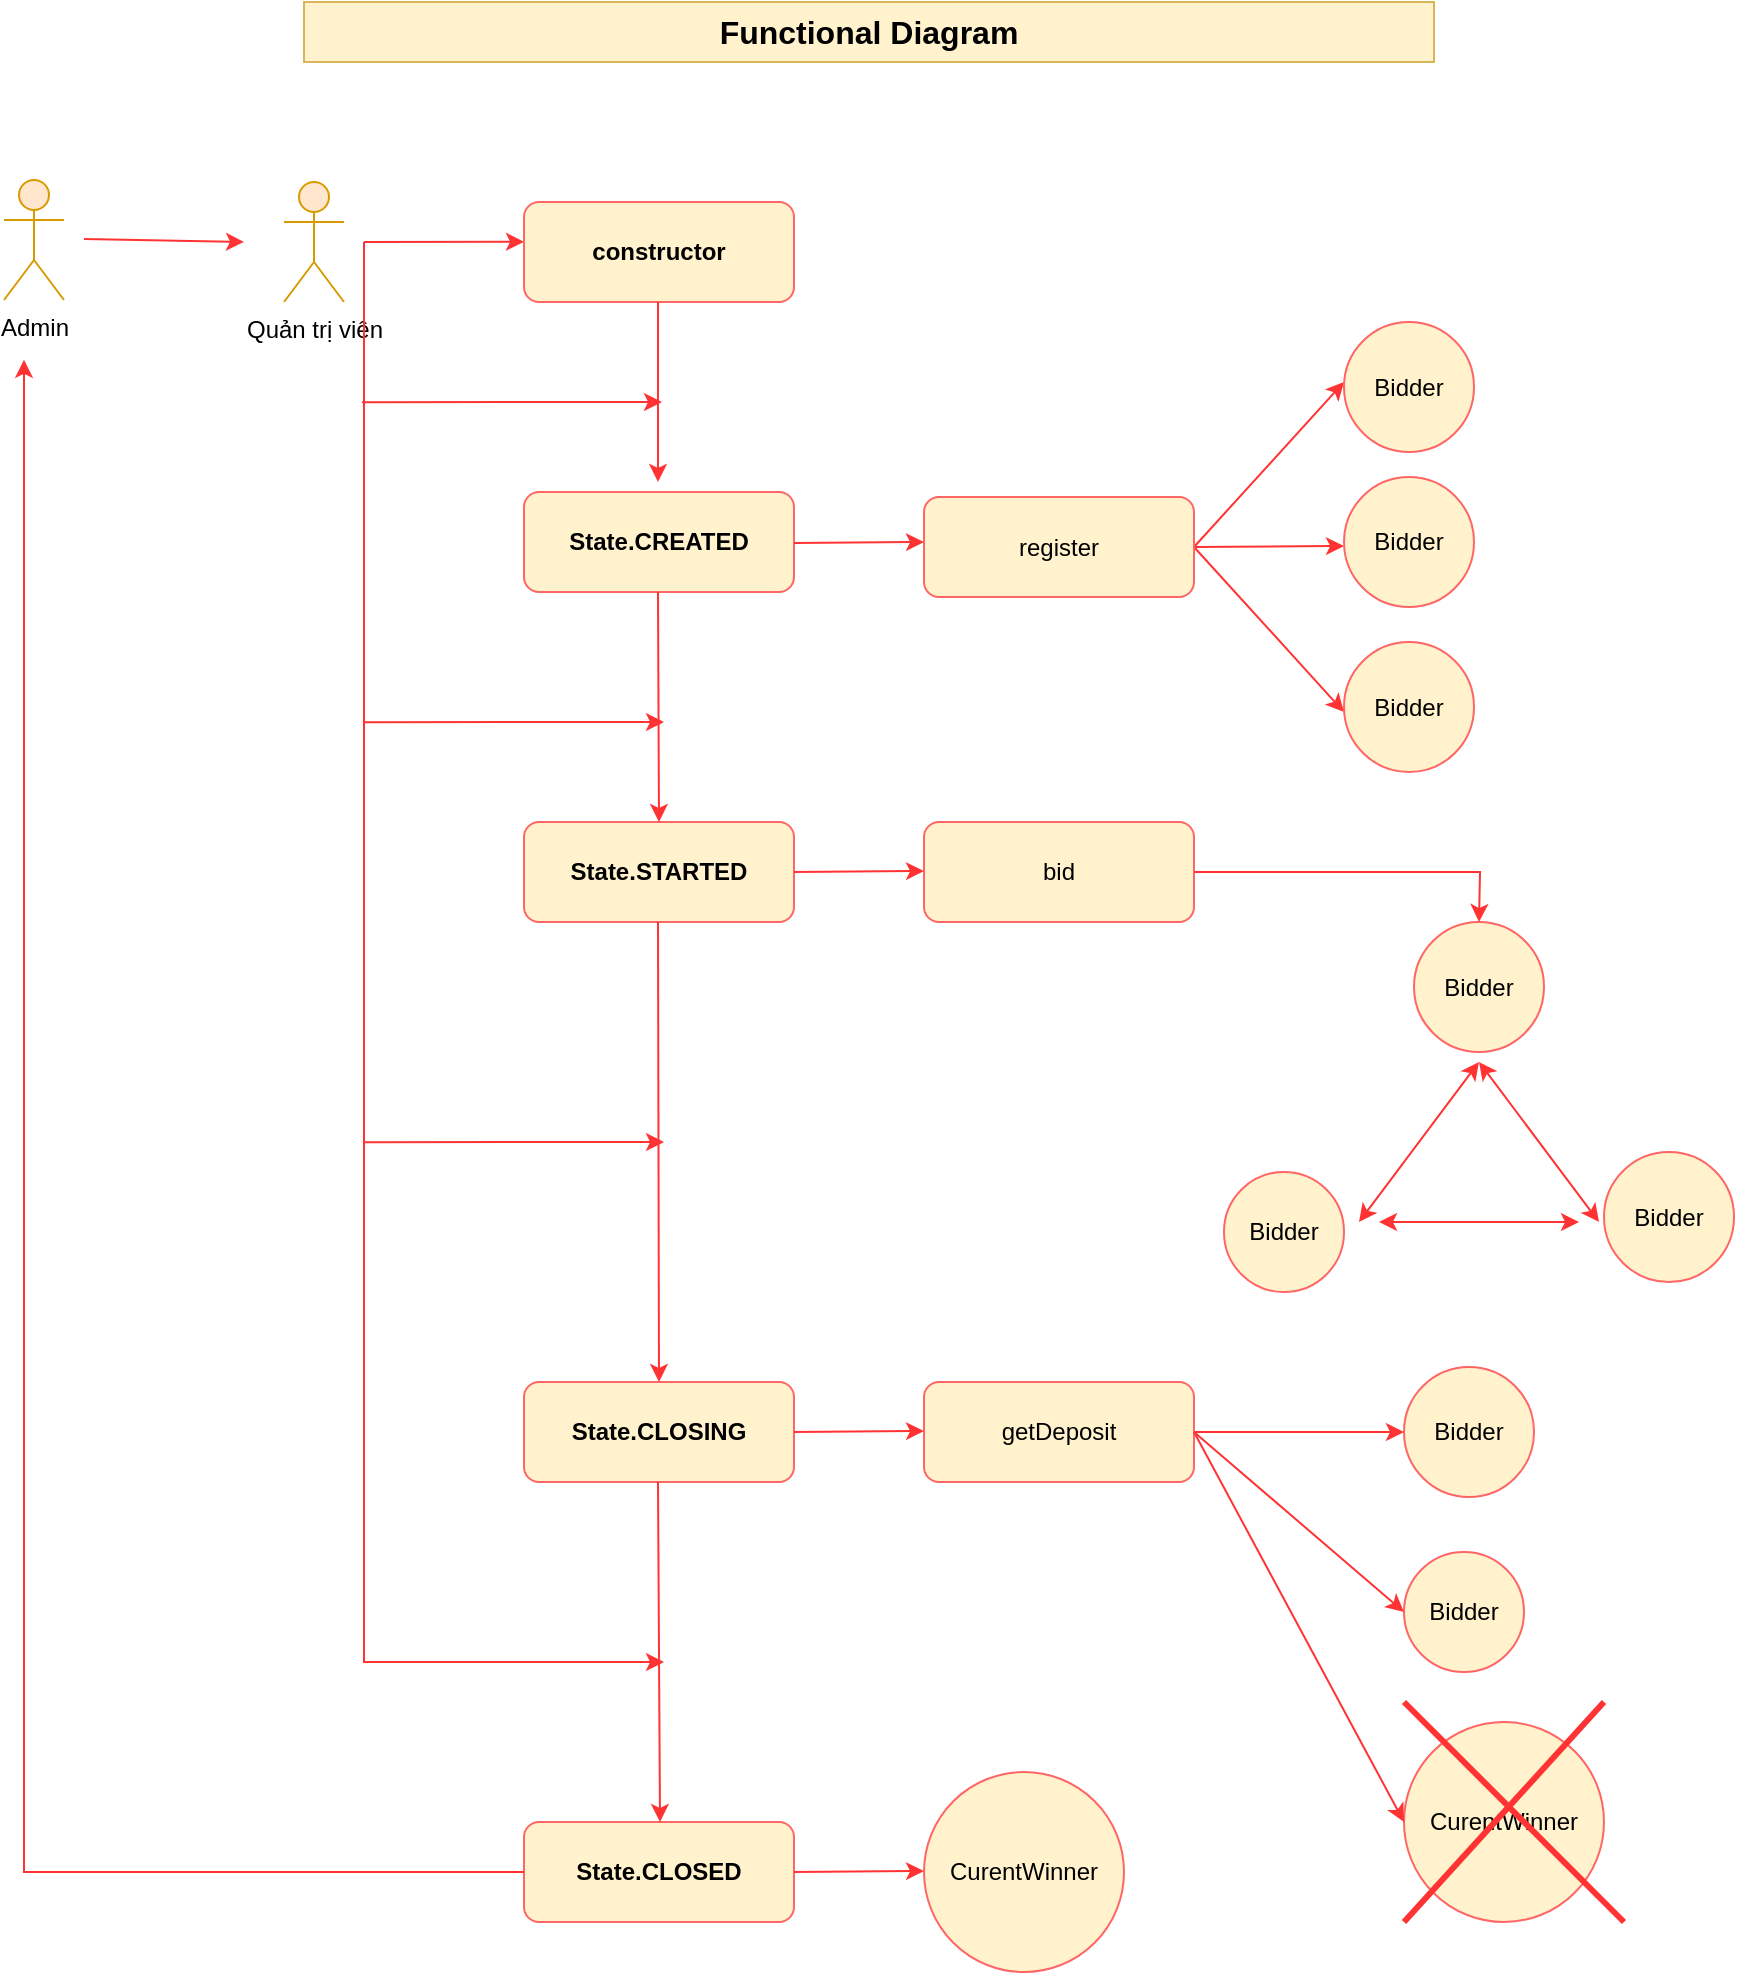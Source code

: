 <mxfile version="21.0.6" type="device"><diagram name="Page-1" id="8Vu5nglISEg5zHRDFpnt"><mxGraphModel dx="996" dy="-1189" grid="1" gridSize="10" guides="1" tooltips="1" connect="1" arrows="1" fold="1" page="1" pageScale="1" pageWidth="850" pageHeight="1100" math="0" shadow="0"><root><mxCell id="0"/><mxCell id="1" parent="0"/><mxCell id="MgRCI-grMnHQCuUlBUQ4-1" value="Admin" style="shape=umlActor;verticalLabelPosition=bottom;verticalAlign=top;html=1;fillColor=#ffe6cc;strokeColor=#d79b00;" vertex="1" parent="1"><mxGeometry x="1000" y="2919" width="30" height="60" as="geometry"/></mxCell><mxCell id="MgRCI-grMnHQCuUlBUQ4-2" value="Quản trị viên" style="shape=umlActor;verticalLabelPosition=bottom;verticalAlign=top;html=1;fillColor=#ffe6cc;strokeColor=#d79b00;" vertex="1" parent="1"><mxGeometry x="1140" y="2920" width="30" height="60" as="geometry"/></mxCell><mxCell id="MgRCI-grMnHQCuUlBUQ4-3" value="" style="endArrow=classic;html=1;rounded=0;strokeColor=#FF3333;exitX=1;exitY=0.5;exitDx=0;exitDy=0;" edge="1" parent="1"><mxGeometry width="50" height="50" relative="1" as="geometry"><mxPoint x="1040" y="2948.5" as="sourcePoint"/><mxPoint x="1120" y="2950" as="targetPoint"/></mxGeometry></mxCell><mxCell id="MgRCI-grMnHQCuUlBUQ4-4" value="" style="endArrow=classic;html=1;rounded=0;strokeColor=#FF3333;" edge="1" parent="1"><mxGeometry width="50" height="50" relative="1" as="geometry"><mxPoint x="1180" y="2950" as="sourcePoint"/><mxPoint x="1260" y="2949.88" as="targetPoint"/></mxGeometry></mxCell><mxCell id="MgRCI-grMnHQCuUlBUQ4-5" value="&lt;b&gt;constructor&lt;/b&gt;" style="rounded=1;whiteSpace=wrap;html=1;fillColor=#fff2cc;strokeColor=#FF6666;" vertex="1" parent="1"><mxGeometry x="1260" y="2930" width="135" height="50" as="geometry"/></mxCell><mxCell id="MgRCI-grMnHQCuUlBUQ4-6" value="" style="endArrow=classic;html=1;rounded=0;strokeColor=#FF3333;exitX=1;exitY=0.5;exitDx=0;exitDy=0;" edge="1" parent="1"><mxGeometry width="50" height="50" relative="1" as="geometry"><mxPoint x="1327" y="2980" as="sourcePoint"/><mxPoint x="1327" y="3070" as="targetPoint"/></mxGeometry></mxCell><mxCell id="MgRCI-grMnHQCuUlBUQ4-7" value="&lt;b&gt;State.CREATED&lt;/b&gt;" style="rounded=1;whiteSpace=wrap;html=1;fillColor=#fff2cc;strokeColor=#FF6666;" vertex="1" parent="1"><mxGeometry x="1260" y="3075" width="135" height="50" as="geometry"/></mxCell><mxCell id="MgRCI-grMnHQCuUlBUQ4-8" value="" style="endArrow=classic;html=1;rounded=0;strokeColor=#FF3333;exitX=1;exitY=0.5;exitDx=0;exitDy=0;entryX=0;entryY=0.5;entryDx=0;entryDy=0;" edge="1" parent="1" source="MgRCI-grMnHQCuUlBUQ4-17"><mxGeometry width="50" height="50" relative="1" as="geometry"><mxPoint x="1395" y="3099.13" as="sourcePoint"/><mxPoint x="1670" y="3020" as="targetPoint"/></mxGeometry></mxCell><mxCell id="MgRCI-grMnHQCuUlBUQ4-9" value="" style="endArrow=classic;html=1;rounded=0;strokeColor=#FF3333;exitX=1;exitY=0.5;exitDx=0;exitDy=0;entryX=0;entryY=0.5;entryDx=0;entryDy=0;" edge="1" parent="1" source="MgRCI-grMnHQCuUlBUQ4-17"><mxGeometry width="50" height="50" relative="1" as="geometry"><mxPoint x="1405" y="3109.13" as="sourcePoint"/><mxPoint x="1670" y="3102" as="targetPoint"/></mxGeometry></mxCell><mxCell id="MgRCI-grMnHQCuUlBUQ4-10" value="" style="endArrow=classic;html=1;rounded=0;strokeColor=#FF3333;exitX=1;exitY=0.5;exitDx=0;exitDy=0;entryX=0;entryY=0.5;entryDx=0;entryDy=0;" edge="1" parent="1" source="MgRCI-grMnHQCuUlBUQ4-17"><mxGeometry width="50" height="50" relative="1" as="geometry"><mxPoint x="1405" y="3110" as="sourcePoint"/><mxPoint x="1670" y="3185" as="targetPoint"/></mxGeometry></mxCell><mxCell id="MgRCI-grMnHQCuUlBUQ4-11" value="&lt;b&gt;State.STARTED&lt;/b&gt;" style="rounded=1;whiteSpace=wrap;html=1;fillColor=#fff2cc;strokeColor=#FF6666;" vertex="1" parent="1"><mxGeometry x="1260" y="3240" width="135" height="50" as="geometry"/></mxCell><mxCell id="MgRCI-grMnHQCuUlBUQ4-12" value="" style="endArrow=classic;html=1;rounded=0;strokeColor=#FF3333;exitX=1;exitY=0.5;exitDx=0;exitDy=0;entryX=0.5;entryY=0;entryDx=0;entryDy=0;" edge="1" parent="1" target="MgRCI-grMnHQCuUlBUQ4-11"><mxGeometry width="50" height="50" relative="1" as="geometry"><mxPoint x="1327" y="3125" as="sourcePoint"/><mxPoint x="1327" y="3215" as="targetPoint"/></mxGeometry></mxCell><mxCell id="MgRCI-grMnHQCuUlBUQ4-13" value="" style="endArrow=classic;html=1;rounded=0;strokeColor=#FF3333;exitX=1;exitY=0.5;exitDx=0;exitDy=0;entryX=0.5;entryY=0;entryDx=0;entryDy=0;" edge="1" parent="1" target="MgRCI-grMnHQCuUlBUQ4-28"><mxGeometry width="50" height="50" relative="1" as="geometry"><mxPoint x="1327" y="3290" as="sourcePoint"/><mxPoint x="1327" y="3510" as="targetPoint"/></mxGeometry></mxCell><mxCell id="MgRCI-grMnHQCuUlBUQ4-14" value="" style="endArrow=classic;startArrow=classic;html=1;rounded=0;strokeColor=#FF3333;" edge="1" parent="1"><mxGeometry width="50" height="50" relative="1" as="geometry"><mxPoint x="1737.5" y="3360" as="sourcePoint"/><mxPoint x="1797.5" y="3440" as="targetPoint"/></mxGeometry></mxCell><mxCell id="MgRCI-grMnHQCuUlBUQ4-15" value="" style="endArrow=classic;startArrow=classic;html=1;rounded=0;strokeColor=#FF3333;" edge="1" parent="1"><mxGeometry width="50" height="50" relative="1" as="geometry"><mxPoint x="1737.5" y="3360" as="sourcePoint"/><mxPoint x="1677.5" y="3440" as="targetPoint"/></mxGeometry></mxCell><mxCell id="MgRCI-grMnHQCuUlBUQ4-16" value="" style="endArrow=classic;startArrow=classic;html=1;rounded=0;strokeColor=#FF3333;" edge="1" parent="1"><mxGeometry width="50" height="50" relative="1" as="geometry"><mxPoint x="1687.5" y="3440" as="sourcePoint"/><mxPoint x="1787.5" y="3440" as="targetPoint"/></mxGeometry></mxCell><mxCell id="MgRCI-grMnHQCuUlBUQ4-17" value="register" style="rounded=1;whiteSpace=wrap;html=1;fillColor=#fff2cc;strokeColor=#FF6666;" vertex="1" parent="1"><mxGeometry x="1460" y="3077.5" width="135" height="50" as="geometry"/></mxCell><mxCell id="MgRCI-grMnHQCuUlBUQ4-18" value="" style="endArrow=classic;html=1;rounded=0;strokeColor=#FF3333;exitX=1;exitY=0.5;exitDx=0;exitDy=0;" edge="1" parent="1"><mxGeometry width="50" height="50" relative="1" as="geometry"><mxPoint x="1395" y="3100.5" as="sourcePoint"/><mxPoint x="1460" y="3100" as="targetPoint"/></mxGeometry></mxCell><mxCell id="MgRCI-grMnHQCuUlBUQ4-19" value="bid" style="rounded=1;whiteSpace=wrap;html=1;fillColor=#fff2cc;strokeColor=#FF6666;" vertex="1" parent="1"><mxGeometry x="1460" y="3240" width="135" height="50" as="geometry"/></mxCell><mxCell id="MgRCI-grMnHQCuUlBUQ4-20" value="Bidder" style="ellipse;whiteSpace=wrap;html=1;aspect=fixed;fillColor=#fff2cc;strokeColor=#FF6666;" vertex="1" parent="1"><mxGeometry x="1670" y="3067.5" width="65" height="65" as="geometry"/></mxCell><mxCell id="MgRCI-grMnHQCuUlBUQ4-21" value="Bidder" style="ellipse;whiteSpace=wrap;html=1;aspect=fixed;fillColor=#fff2cc;strokeColor=#FF6666;" vertex="1" parent="1"><mxGeometry x="1670" y="2990" width="65" height="65" as="geometry"/></mxCell><mxCell id="MgRCI-grMnHQCuUlBUQ4-22" value="Bidder" style="ellipse;whiteSpace=wrap;html=1;aspect=fixed;fillColor=#fff2cc;strokeColor=#FF6666;" vertex="1" parent="1"><mxGeometry x="1670" y="3150" width="65" height="65" as="geometry"/></mxCell><mxCell id="MgRCI-grMnHQCuUlBUQ4-23" value="Bidder" style="ellipse;whiteSpace=wrap;html=1;aspect=fixed;fillColor=#fff2cc;strokeColor=#FF6666;" vertex="1" parent="1"><mxGeometry x="1705" y="3290" width="65" height="65" as="geometry"/></mxCell><mxCell id="MgRCI-grMnHQCuUlBUQ4-24" value="Bidder" style="ellipse;whiteSpace=wrap;html=1;aspect=fixed;fillColor=#fff2cc;strokeColor=#FF6666;" vertex="1" parent="1"><mxGeometry x="1800" y="3405" width="65" height="65" as="geometry"/></mxCell><mxCell id="MgRCI-grMnHQCuUlBUQ4-25" value="Bidder" style="ellipse;whiteSpace=wrap;html=1;aspect=fixed;fillColor=#fff2cc;strokeColor=#FF6666;" vertex="1" parent="1"><mxGeometry x="1610" y="3415" width="60" height="60" as="geometry"/></mxCell><mxCell id="MgRCI-grMnHQCuUlBUQ4-26" value="" style="endArrow=classic;html=1;rounded=0;strokeColor=#FF3333;exitX=1;exitY=0.5;exitDx=0;exitDy=0;" edge="1" parent="1"><mxGeometry width="50" height="50" relative="1" as="geometry"><mxPoint x="1395" y="3265" as="sourcePoint"/><mxPoint x="1460" y="3264.5" as="targetPoint"/></mxGeometry></mxCell><mxCell id="MgRCI-grMnHQCuUlBUQ4-27" value="" style="endArrow=classic;html=1;rounded=0;strokeColor=#FF3333;exitX=1;exitY=0.5;exitDx=0;exitDy=0;entryX=0.5;entryY=0;entryDx=0;entryDy=0;" edge="1" parent="1" target="MgRCI-grMnHQCuUlBUQ4-23"><mxGeometry width="50" height="50" relative="1" as="geometry"><mxPoint x="1595" y="3265" as="sourcePoint"/><mxPoint x="1660" y="3264.5" as="targetPoint"/><Array as="points"><mxPoint x="1738" y="3265"/></Array></mxGeometry></mxCell><mxCell id="MgRCI-grMnHQCuUlBUQ4-28" value="&lt;b&gt;State.CLOSING&lt;/b&gt;" style="rounded=1;whiteSpace=wrap;html=1;fillColor=#fff2cc;strokeColor=#FF6666;" vertex="1" parent="1"><mxGeometry x="1260" y="3520" width="135" height="50" as="geometry"/></mxCell><mxCell id="MgRCI-grMnHQCuUlBUQ4-29" value="&lt;b&gt;State.CLOSED&lt;/b&gt;" style="rounded=1;whiteSpace=wrap;html=1;fillColor=#fff2cc;strokeColor=#FF6666;" vertex="1" parent="1"><mxGeometry x="1260" y="3740" width="135" height="50" as="geometry"/></mxCell><mxCell id="MgRCI-grMnHQCuUlBUQ4-30" value="getDeposit" style="rounded=1;whiteSpace=wrap;html=1;fillColor=#fff2cc;strokeColor=#FF6666;" vertex="1" parent="1"><mxGeometry x="1460" y="3520" width="135" height="50" as="geometry"/></mxCell><mxCell id="MgRCI-grMnHQCuUlBUQ4-31" value="" style="endArrow=classic;html=1;rounded=0;strokeColor=#FF3333;exitX=1;exitY=0.5;exitDx=0;exitDy=0;" edge="1" parent="1"><mxGeometry width="50" height="50" relative="1" as="geometry"><mxPoint x="1395" y="3545" as="sourcePoint"/><mxPoint x="1460" y="3544.5" as="targetPoint"/></mxGeometry></mxCell><mxCell id="MgRCI-grMnHQCuUlBUQ4-32" value="Bidder" style="ellipse;whiteSpace=wrap;html=1;aspect=fixed;fillColor=#fff2cc;strokeColor=#FF6666;" vertex="1" parent="1"><mxGeometry x="1700" y="3512.5" width="65" height="65" as="geometry"/></mxCell><mxCell id="MgRCI-grMnHQCuUlBUQ4-33" value="Bidder" style="ellipse;whiteSpace=wrap;html=1;aspect=fixed;fillColor=#fff2cc;strokeColor=#FF6666;" vertex="1" parent="1"><mxGeometry x="1700" y="3605" width="60" height="60" as="geometry"/></mxCell><mxCell id="MgRCI-grMnHQCuUlBUQ4-34" value="CurentWinner" style="ellipse;whiteSpace=wrap;html=1;aspect=fixed;fillColor=#fff2cc;strokeColor=#FF6666;" vertex="1" parent="1"><mxGeometry x="1700" y="3690" width="100" height="100" as="geometry"/></mxCell><mxCell id="MgRCI-grMnHQCuUlBUQ4-35" value="" style="endArrow=classic;html=1;rounded=0;strokeColor=#FF3333;exitX=1;exitY=0.5;exitDx=0;exitDy=0;entryX=0;entryY=0.5;entryDx=0;entryDy=0;" edge="1" parent="1" target="MgRCI-grMnHQCuUlBUQ4-32"><mxGeometry width="50" height="50" relative="1" as="geometry"><mxPoint x="1595" y="3545" as="sourcePoint"/><mxPoint x="1660" y="3544.5" as="targetPoint"/></mxGeometry></mxCell><mxCell id="MgRCI-grMnHQCuUlBUQ4-36" value="" style="endArrow=classic;html=1;rounded=0;strokeColor=#FF3333;entryX=0;entryY=0.5;entryDx=0;entryDy=0;exitX=1;exitY=0.5;exitDx=0;exitDy=0;" edge="1" parent="1" source="MgRCI-grMnHQCuUlBUQ4-30" target="MgRCI-grMnHQCuUlBUQ4-33"><mxGeometry width="50" height="50" relative="1" as="geometry"><mxPoint x="1600" y="3550" as="sourcePoint"/><mxPoint x="1710" y="3555" as="targetPoint"/></mxGeometry></mxCell><mxCell id="MgRCI-grMnHQCuUlBUQ4-37" value="" style="endArrow=classic;html=1;rounded=0;strokeColor=#FF3333;entryX=0;entryY=0.5;entryDx=0;entryDy=0;exitX=1;exitY=0.5;exitDx=0;exitDy=0;" edge="1" parent="1" source="MgRCI-grMnHQCuUlBUQ4-30" target="MgRCI-grMnHQCuUlBUQ4-34"><mxGeometry width="50" height="50" relative="1" as="geometry"><mxPoint x="1550" y="3615" as="sourcePoint"/><mxPoint x="1655" y="3705" as="targetPoint"/></mxGeometry></mxCell><mxCell id="MgRCI-grMnHQCuUlBUQ4-38" value="" style="endArrow=none;html=1;rounded=0;strokeColor=#FF3333;strokeWidth=3;" edge="1" parent="1"><mxGeometry width="50" height="50" relative="1" as="geometry"><mxPoint x="1700" y="3790" as="sourcePoint"/><mxPoint x="1800" y="3680" as="targetPoint"/></mxGeometry></mxCell><mxCell id="MgRCI-grMnHQCuUlBUQ4-39" value="" style="endArrow=none;html=1;rounded=0;strokeColor=#FF3333;strokeWidth=3;" edge="1" parent="1"><mxGeometry width="50" height="50" relative="1" as="geometry"><mxPoint x="1810" y="3790" as="sourcePoint"/><mxPoint x="1700" y="3680" as="targetPoint"/></mxGeometry></mxCell><mxCell id="MgRCI-grMnHQCuUlBUQ4-40" value="" style="endArrow=classic;html=1;rounded=0;strokeColor=#FF3333;" edge="1" parent="1"><mxGeometry width="50" height="50" relative="1" as="geometry"><mxPoint x="1180" y="2950" as="sourcePoint"/><mxPoint x="1330" y="3660" as="targetPoint"/><Array as="points"><mxPoint x="1180" y="3660"/></Array></mxGeometry></mxCell><mxCell id="MgRCI-grMnHQCuUlBUQ4-41" value="" style="endArrow=classic;html=1;rounded=0;strokeColor=#FF3333;" edge="1" parent="1"><mxGeometry width="50" height="50" relative="1" as="geometry"><mxPoint x="1179" y="3030.12" as="sourcePoint"/><mxPoint x="1329" y="3030" as="targetPoint"/></mxGeometry></mxCell><mxCell id="MgRCI-grMnHQCuUlBUQ4-42" value="" style="endArrow=classic;html=1;rounded=0;strokeColor=#FF3333;" edge="1" parent="1"><mxGeometry width="50" height="50" relative="1" as="geometry"><mxPoint x="1180" y="3190.12" as="sourcePoint"/><mxPoint x="1330" y="3190" as="targetPoint"/></mxGeometry></mxCell><mxCell id="MgRCI-grMnHQCuUlBUQ4-43" value="" style="endArrow=classic;html=1;rounded=0;strokeColor=#FF3333;" edge="1" parent="1"><mxGeometry width="50" height="50" relative="1" as="geometry"><mxPoint x="1180" y="3400.12" as="sourcePoint"/><mxPoint x="1330" y="3400" as="targetPoint"/></mxGeometry></mxCell><mxCell id="MgRCI-grMnHQCuUlBUQ4-44" value="" style="endArrow=classic;html=1;rounded=0;strokeColor=#FF3333;exitX=1;exitY=0.5;exitDx=0;exitDy=0;" edge="1" parent="1"><mxGeometry width="50" height="50" relative="1" as="geometry"><mxPoint x="1327" y="3570" as="sourcePoint"/><mxPoint x="1328" y="3740" as="targetPoint"/></mxGeometry></mxCell><mxCell id="MgRCI-grMnHQCuUlBUQ4-45" value="" style="endArrow=classic;html=1;rounded=0;strokeColor=#FF3333;exitX=1;exitY=0.5;exitDx=0;exitDy=0;" edge="1" parent="1"><mxGeometry width="50" height="50" relative="1" as="geometry"><mxPoint x="1395" y="3765" as="sourcePoint"/><mxPoint x="1460" y="3764.5" as="targetPoint"/></mxGeometry></mxCell><mxCell id="MgRCI-grMnHQCuUlBUQ4-46" value="CurentWinner" style="ellipse;whiteSpace=wrap;html=1;aspect=fixed;fillColor=#fff2cc;strokeColor=#FF6666;" vertex="1" parent="1"><mxGeometry x="1460" y="3715" width="100" height="100" as="geometry"/></mxCell><mxCell id="MgRCI-grMnHQCuUlBUQ4-47" value="" style="endArrow=classic;html=1;rounded=0;strokeColor=#FF3333;exitX=0;exitY=0.5;exitDx=0;exitDy=0;" edge="1" parent="1" source="MgRCI-grMnHQCuUlBUQ4-29"><mxGeometry width="50" height="50" relative="1" as="geometry"><mxPoint x="1160" y="3765" as="sourcePoint"/><mxPoint x="1010" y="3008.889" as="targetPoint"/><Array as="points"><mxPoint x="1010" y="3765"/></Array></mxGeometry></mxCell><mxCell id="MgRCI-grMnHQCuUlBUQ4-48" value="&lt;font style=&quot;font-size: 16px;&quot;&gt;&lt;b&gt;Functional Diagram&lt;/b&gt;&lt;/font&gt;" style="text;html=1;strokeColor=#d6b656;fillColor=#fff2cc;align=center;verticalAlign=middle;whiteSpace=wrap;rounded=0;" vertex="1" parent="1"><mxGeometry x="1150" y="2830" width="565" height="30" as="geometry"/></mxCell></root></mxGraphModel></diagram></mxfile>